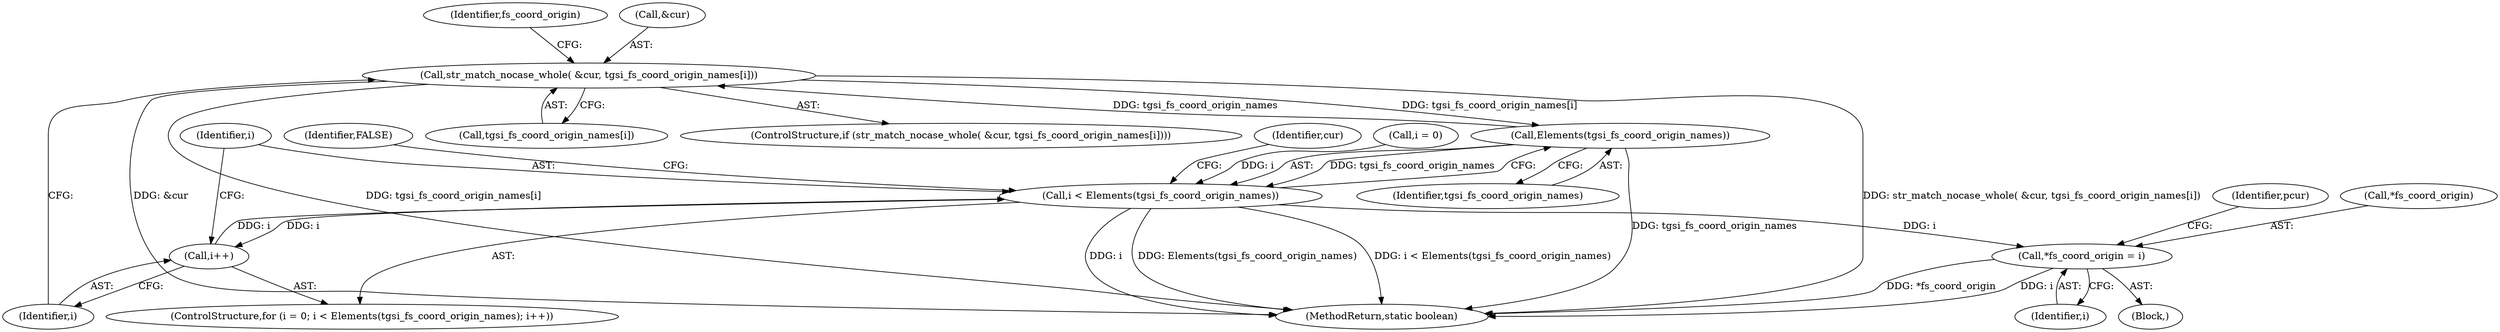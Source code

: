 digraph "0_virglrenderer_e534b51ca3c3cd25f3990589932a9ed711c59b27@array" {
"1004069" [label="(Call,str_match_nocase_whole( &cur, tgsi_fs_coord_origin_names[i]))"];
"1004058" [label="(Call,Elements(tgsi_fs_coord_origin_names))"];
"1004069" [label="(Call,str_match_nocase_whole( &cur, tgsi_fs_coord_origin_names[i]))"];
"1004056" [label="(Call,i < Elements(tgsi_fs_coord_origin_names))"];
"1004060" [label="(Call,i++)"];
"1004076" [label="(Call,*fs_coord_origin = i)"];
"1004075" [label="(Block,)"];
"1004053" [label="(Call,i = 0)"];
"1004052" [label="(ControlStructure,for (i = 0; i < Elements(tgsi_fs_coord_origin_names); i++))"];
"1004059" [label="(Identifier,tgsi_fs_coord_origin_names)"];
"1004087" [label="(Identifier,FALSE)"];
"1004060" [label="(Call,i++)"];
"1004061" [label="(Identifier,i)"];
"1004056" [label="(Call,i < Elements(tgsi_fs_coord_origin_names))"];
"1004077" [label="(Call,*fs_coord_origin)"];
"1004072" [label="(Call,tgsi_fs_coord_origin_names[i])"];
"1004057" [label="(Identifier,i)"];
"1004082" [label="(Identifier,pcur)"];
"1004068" [label="(ControlStructure,if (str_match_nocase_whole( &cur, tgsi_fs_coord_origin_names[i])))"];
"1004065" [label="(Identifier,cur)"];
"1004167" [label="(MethodReturn,static boolean)"];
"1004076" [label="(Call,*fs_coord_origin = i)"];
"1004058" [label="(Call,Elements(tgsi_fs_coord_origin_names))"];
"1004079" [label="(Identifier,i)"];
"1004069" [label="(Call,str_match_nocase_whole( &cur, tgsi_fs_coord_origin_names[i]))"];
"1004078" [label="(Identifier,fs_coord_origin)"];
"1004070" [label="(Call,&cur)"];
"1004069" -> "1004068"  [label="AST: "];
"1004069" -> "1004072"  [label="CFG: "];
"1004070" -> "1004069"  [label="AST: "];
"1004072" -> "1004069"  [label="AST: "];
"1004078" -> "1004069"  [label="CFG: "];
"1004061" -> "1004069"  [label="CFG: "];
"1004069" -> "1004167"  [label="DDG: str_match_nocase_whole( &cur, tgsi_fs_coord_origin_names[i])"];
"1004069" -> "1004167"  [label="DDG: &cur"];
"1004069" -> "1004167"  [label="DDG: tgsi_fs_coord_origin_names[i]"];
"1004069" -> "1004058"  [label="DDG: tgsi_fs_coord_origin_names[i]"];
"1004058" -> "1004069"  [label="DDG: tgsi_fs_coord_origin_names"];
"1004058" -> "1004056"  [label="AST: "];
"1004058" -> "1004059"  [label="CFG: "];
"1004059" -> "1004058"  [label="AST: "];
"1004056" -> "1004058"  [label="CFG: "];
"1004058" -> "1004167"  [label="DDG: tgsi_fs_coord_origin_names"];
"1004058" -> "1004056"  [label="DDG: tgsi_fs_coord_origin_names"];
"1004056" -> "1004052"  [label="AST: "];
"1004057" -> "1004056"  [label="AST: "];
"1004065" -> "1004056"  [label="CFG: "];
"1004087" -> "1004056"  [label="CFG: "];
"1004056" -> "1004167"  [label="DDG: i < Elements(tgsi_fs_coord_origin_names)"];
"1004056" -> "1004167"  [label="DDG: i"];
"1004056" -> "1004167"  [label="DDG: Elements(tgsi_fs_coord_origin_names)"];
"1004060" -> "1004056"  [label="DDG: i"];
"1004053" -> "1004056"  [label="DDG: i"];
"1004056" -> "1004060"  [label="DDG: i"];
"1004056" -> "1004076"  [label="DDG: i"];
"1004060" -> "1004052"  [label="AST: "];
"1004060" -> "1004061"  [label="CFG: "];
"1004061" -> "1004060"  [label="AST: "];
"1004057" -> "1004060"  [label="CFG: "];
"1004076" -> "1004075"  [label="AST: "];
"1004076" -> "1004079"  [label="CFG: "];
"1004077" -> "1004076"  [label="AST: "];
"1004079" -> "1004076"  [label="AST: "];
"1004082" -> "1004076"  [label="CFG: "];
"1004076" -> "1004167"  [label="DDG: *fs_coord_origin"];
"1004076" -> "1004167"  [label="DDG: i"];
}
